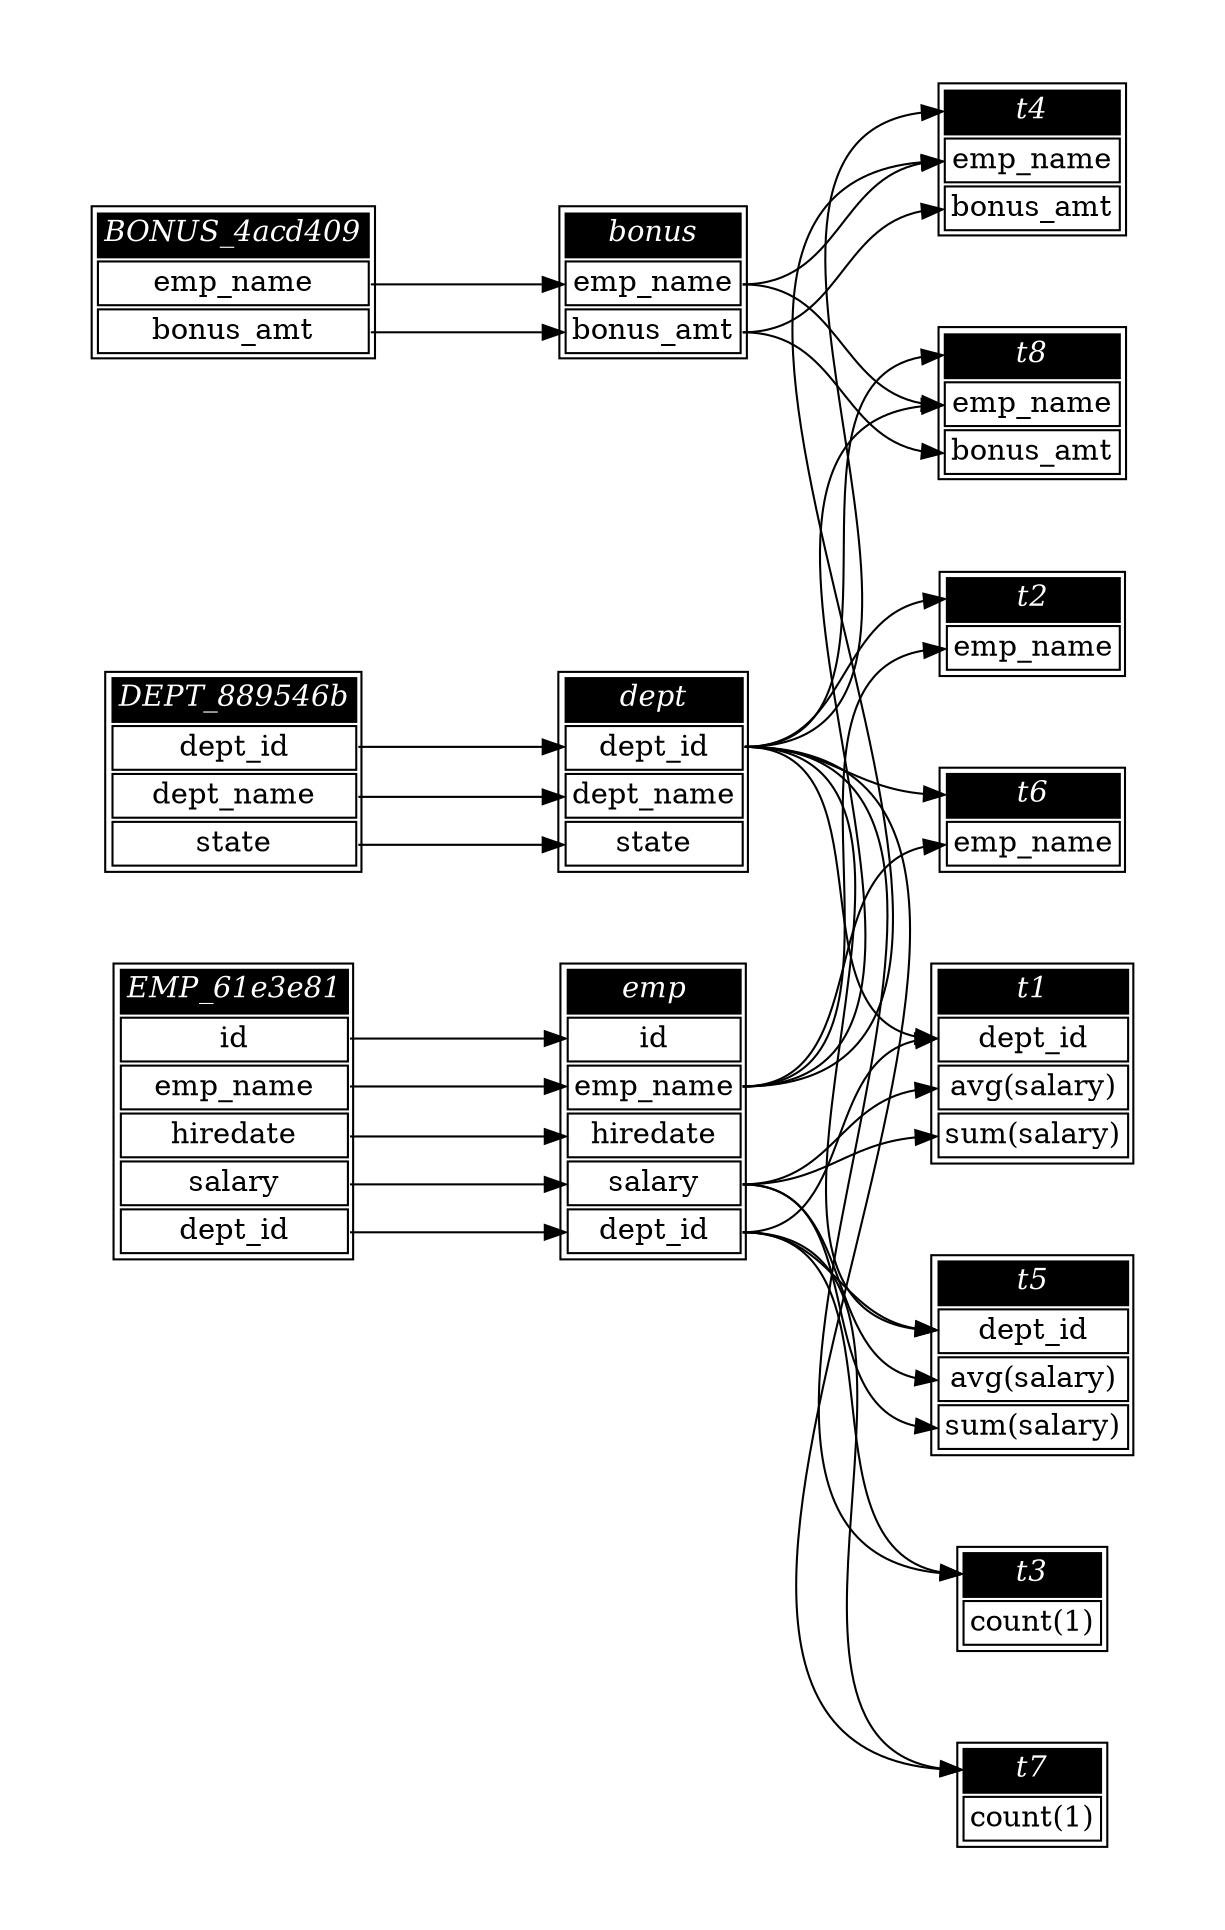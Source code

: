 // Automatically generated by SQLFlowTestSuite


digraph {
  graph [pad="0.5" nodesep="0.5" ranksep="1" fontname="Helvetica" rankdir=LR];
  node [shape=plaintext]

  
"BONUS_4acd409" [color="black" label=<
<table>
  <tr><td bgcolor="black" port="nodeName"><i><font color="white">BONUS_4acd409</font></i></td></tr>
  <tr><td port="0">emp_name</td></tr>
<tr><td port="1">bonus_amt</td></tr>
</table>>];
     

"DEPT_889546b" [color="black" label=<
<table>
  <tr><td bgcolor="black" port="nodeName"><i><font color="white">DEPT_889546b</font></i></td></tr>
  <tr><td port="0">dept_id</td></tr>
<tr><td port="1">dept_name</td></tr>
<tr><td port="2">state</td></tr>
</table>>];
     

"EMP_61e3e81" [color="black" label=<
<table>
  <tr><td bgcolor="black" port="nodeName"><i><font color="white">EMP_61e3e81</font></i></td></tr>
  <tr><td port="0">id</td></tr>
<tr><td port="1">emp_name</td></tr>
<tr><td port="2">hiredate</td></tr>
<tr><td port="3">salary</td></tr>
<tr><td port="4">dept_id</td></tr>
</table>>];
     

"bonus" [color="black" label=<
<table>
  <tr><td bgcolor="black" port="nodeName"><i><font color="white">bonus</font></i></td></tr>
  <tr><td port="0">emp_name</td></tr>
<tr><td port="1">bonus_amt</td></tr>
</table>>];
     

"dept" [color="black" label=<
<table>
  <tr><td bgcolor="black" port="nodeName"><i><font color="white">dept</font></i></td></tr>
  <tr><td port="0">dept_id</td></tr>
<tr><td port="1">dept_name</td></tr>
<tr><td port="2">state</td></tr>
</table>>];
     

"emp" [color="black" label=<
<table>
  <tr><td bgcolor="black" port="nodeName"><i><font color="white">emp</font></i></td></tr>
  <tr><td port="0">id</td></tr>
<tr><td port="1">emp_name</td></tr>
<tr><td port="2">hiredate</td></tr>
<tr><td port="3">salary</td></tr>
<tr><td port="4">dept_id</td></tr>
</table>>];
     

"t1" [color="black" label=<
<table>
  <tr><td bgcolor="black" port="nodeName"><i><font color="white">t1</font></i></td></tr>
  <tr><td port="0">dept_id</td></tr>
<tr><td port="1">avg(salary)</td></tr>
<tr><td port="2">sum(salary)</td></tr>
</table>>];
     

"t2" [color="black" label=<
<table>
  <tr><td bgcolor="black" port="nodeName"><i><font color="white">t2</font></i></td></tr>
  <tr><td port="0">emp_name</td></tr>
</table>>];
     

"t3" [color="black" label=<
<table>
  <tr><td bgcolor="black" port="nodeName"><i><font color="white">t3</font></i></td></tr>
  <tr><td port="0">count(1)</td></tr>
</table>>];
     

"t4" [color="black" label=<
<table>
  <tr><td bgcolor="black" port="nodeName"><i><font color="white">t4</font></i></td></tr>
  <tr><td port="0">emp_name</td></tr>
<tr><td port="1">bonus_amt</td></tr>
</table>>];
     

"t5" [color="black" label=<
<table>
  <tr><td bgcolor="black" port="nodeName"><i><font color="white">t5</font></i></td></tr>
  <tr><td port="0">dept_id</td></tr>
<tr><td port="1">avg(salary)</td></tr>
<tr><td port="2">sum(salary)</td></tr>
</table>>];
     

"t6" [color="black" label=<
<table>
  <tr><td bgcolor="black" port="nodeName"><i><font color="white">t6</font></i></td></tr>
  <tr><td port="0">emp_name</td></tr>
</table>>];
     

"t7" [color="black" label=<
<table>
  <tr><td bgcolor="black" port="nodeName"><i><font color="white">t7</font></i></td></tr>
  <tr><td port="0">count(1)</td></tr>
</table>>];
     

"t8" [color="black" label=<
<table>
  <tr><td bgcolor="black" port="nodeName"><i><font color="white">t8</font></i></td></tr>
  <tr><td port="0">emp_name</td></tr>
<tr><td port="1">bonus_amt</td></tr>
</table>>];
     
  "BONUS_4acd409":0 -> "bonus":0;
"BONUS_4acd409":1 -> "bonus":1;
"DEPT_889546b":0 -> "dept":0;
"DEPT_889546b":1 -> "dept":1;
"DEPT_889546b":2 -> "dept":2;
"EMP_61e3e81":0 -> "emp":0;
"EMP_61e3e81":1 -> "emp":1;
"EMP_61e3e81":2 -> "emp":2;
"EMP_61e3e81":3 -> "emp":3;
"EMP_61e3e81":4 -> "emp":4;
"bonus":0 -> "t4":0;
"bonus":0 -> "t8":0;
"bonus":1 -> "t4":1;
"bonus":1 -> "t8":1;
"dept":0 -> "t1":0;
"dept":0 -> "t2":nodeName;
"dept":0 -> "t3":nodeName;
"dept":0 -> "t4":nodeName;
"dept":0 -> "t5":0;
"dept":0 -> "t6":nodeName;
"dept":0 -> "t7":nodeName;
"dept":0 -> "t8":nodeName;
"emp":1 -> "t2":0;
"emp":1 -> "t4":0;
"emp":1 -> "t6":0;
"emp":1 -> "t8":0;
"emp":3 -> "t1":1;
"emp":3 -> "t1":2;
"emp":3 -> "t5":1;
"emp":3 -> "t5":2;
"emp":4 -> "t1":0;
"emp":4 -> "t3":nodeName;
"emp":4 -> "t5":0;
"emp":4 -> "t7":nodeName;
}
       